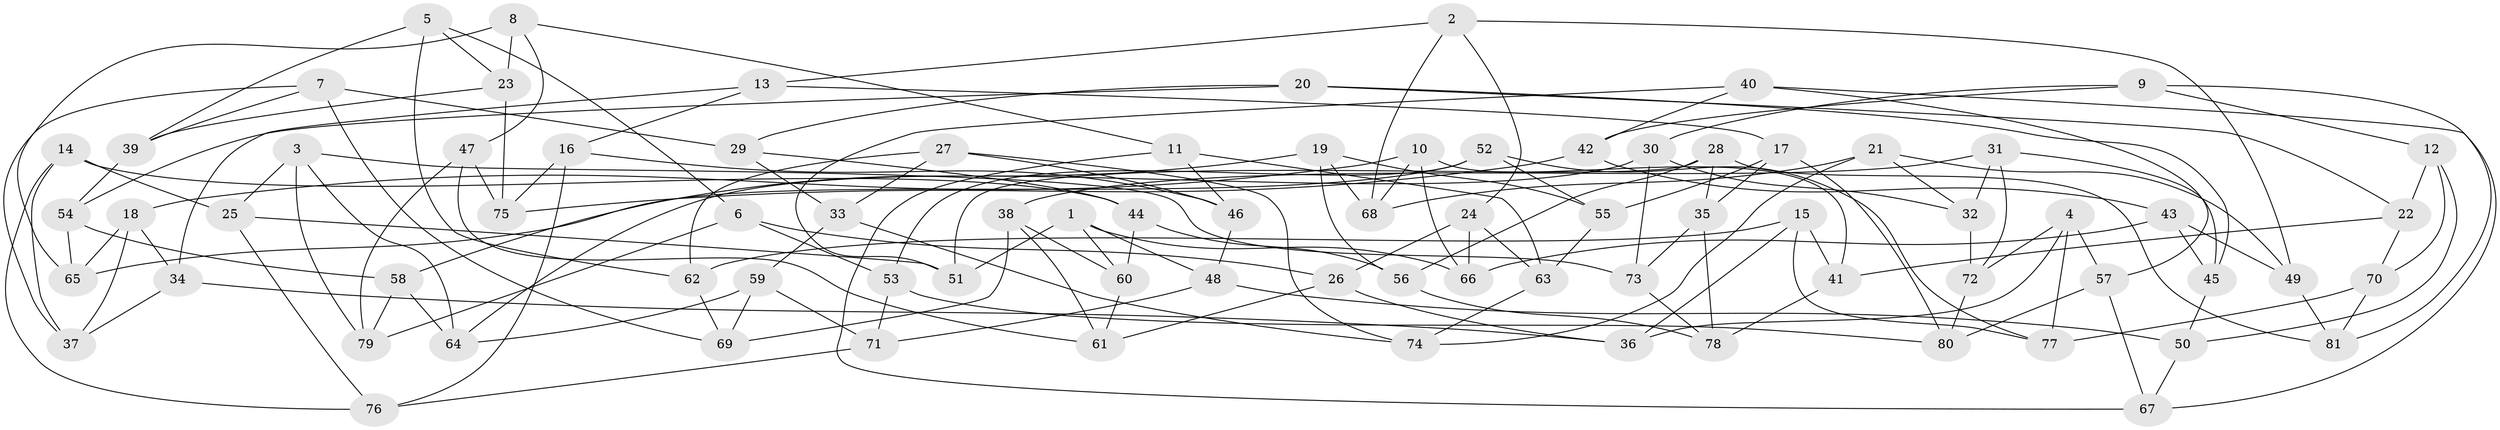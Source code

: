 // Generated by graph-tools (version 1.1) at 2025/16/03/09/25 04:16:29]
// undirected, 81 vertices, 162 edges
graph export_dot {
graph [start="1"]
  node [color=gray90,style=filled];
  1;
  2;
  3;
  4;
  5;
  6;
  7;
  8;
  9;
  10;
  11;
  12;
  13;
  14;
  15;
  16;
  17;
  18;
  19;
  20;
  21;
  22;
  23;
  24;
  25;
  26;
  27;
  28;
  29;
  30;
  31;
  32;
  33;
  34;
  35;
  36;
  37;
  38;
  39;
  40;
  41;
  42;
  43;
  44;
  45;
  46;
  47;
  48;
  49;
  50;
  51;
  52;
  53;
  54;
  55;
  56;
  57;
  58;
  59;
  60;
  61;
  62;
  63;
  64;
  65;
  66;
  67;
  68;
  69;
  70;
  71;
  72;
  73;
  74;
  75;
  76;
  77;
  78;
  79;
  80;
  81;
  1 -- 66;
  1 -- 60;
  1 -- 48;
  1 -- 51;
  2 -- 13;
  2 -- 24;
  2 -- 68;
  2 -- 49;
  3 -- 64;
  3 -- 25;
  3 -- 79;
  3 -- 73;
  4 -- 36;
  4 -- 57;
  4 -- 77;
  4 -- 72;
  5 -- 39;
  5 -- 23;
  5 -- 62;
  5 -- 6;
  6 -- 26;
  6 -- 79;
  6 -- 53;
  7 -- 29;
  7 -- 39;
  7 -- 37;
  7 -- 69;
  8 -- 23;
  8 -- 11;
  8 -- 65;
  8 -- 47;
  9 -- 81;
  9 -- 30;
  9 -- 42;
  9 -- 12;
  10 -- 18;
  10 -- 68;
  10 -- 41;
  10 -- 66;
  11 -- 46;
  11 -- 67;
  11 -- 63;
  12 -- 22;
  12 -- 70;
  12 -- 50;
  13 -- 34;
  13 -- 17;
  13 -- 16;
  14 -- 25;
  14 -- 76;
  14 -- 37;
  14 -- 44;
  15 -- 62;
  15 -- 77;
  15 -- 36;
  15 -- 41;
  16 -- 76;
  16 -- 75;
  16 -- 46;
  17 -- 55;
  17 -- 35;
  17 -- 80;
  18 -- 34;
  18 -- 37;
  18 -- 65;
  19 -- 68;
  19 -- 58;
  19 -- 56;
  19 -- 55;
  20 -- 54;
  20 -- 22;
  20 -- 29;
  20 -- 45;
  21 -- 49;
  21 -- 68;
  21 -- 32;
  21 -- 74;
  22 -- 41;
  22 -- 70;
  23 -- 39;
  23 -- 75;
  24 -- 63;
  24 -- 66;
  24 -- 26;
  25 -- 76;
  25 -- 51;
  26 -- 36;
  26 -- 61;
  27 -- 33;
  27 -- 62;
  27 -- 74;
  27 -- 46;
  28 -- 56;
  28 -- 51;
  28 -- 35;
  28 -- 81;
  29 -- 33;
  29 -- 44;
  30 -- 32;
  30 -- 64;
  30 -- 73;
  31 -- 32;
  31 -- 45;
  31 -- 38;
  31 -- 72;
  32 -- 72;
  33 -- 74;
  33 -- 59;
  34 -- 37;
  34 -- 36;
  35 -- 73;
  35 -- 78;
  38 -- 60;
  38 -- 69;
  38 -- 61;
  39 -- 54;
  40 -- 67;
  40 -- 51;
  40 -- 57;
  40 -- 42;
  41 -- 78;
  42 -- 75;
  42 -- 43;
  43 -- 45;
  43 -- 49;
  43 -- 66;
  44 -- 56;
  44 -- 60;
  45 -- 50;
  46 -- 48;
  47 -- 79;
  47 -- 61;
  47 -- 75;
  48 -- 71;
  48 -- 50;
  49 -- 81;
  50 -- 67;
  52 -- 55;
  52 -- 65;
  52 -- 77;
  52 -- 53;
  53 -- 71;
  53 -- 80;
  54 -- 58;
  54 -- 65;
  55 -- 63;
  56 -- 78;
  57 -- 80;
  57 -- 67;
  58 -- 79;
  58 -- 64;
  59 -- 69;
  59 -- 64;
  59 -- 71;
  60 -- 61;
  62 -- 69;
  63 -- 74;
  70 -- 77;
  70 -- 81;
  71 -- 76;
  72 -- 80;
  73 -- 78;
}
